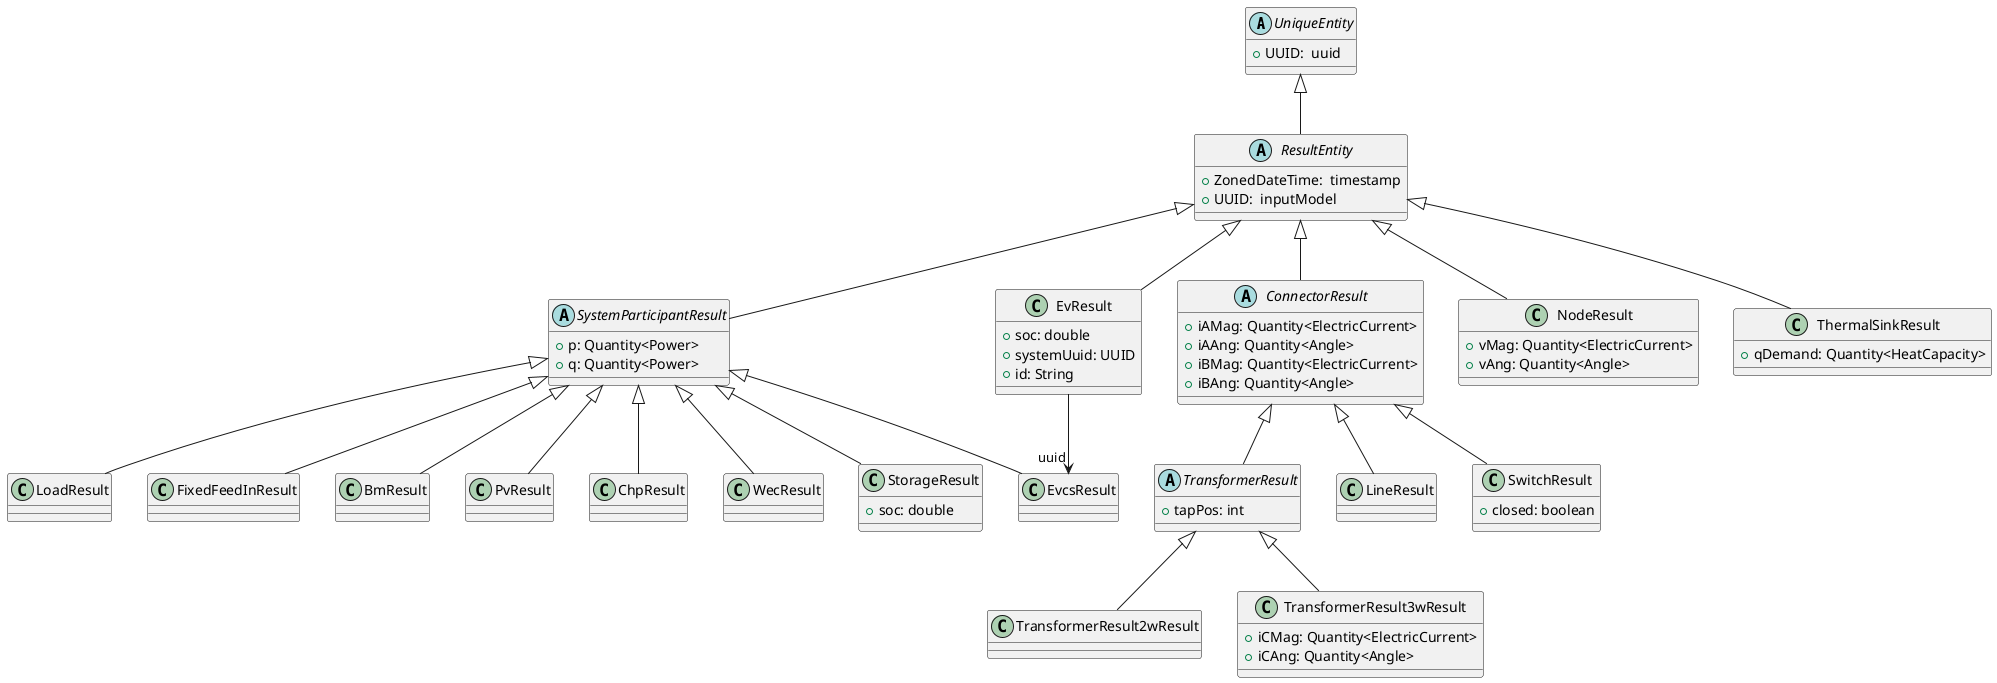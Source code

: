 @startuml

abstract Class UniqueEntity{
    + UUID:  uuid
}

abstract Class ResultEntity{
    + ZonedDateTime:  timestamp
    + UUID:  inputModel
}

abstract Class SystemParticipantResult{
    + p: Quantity<Power>
    + q: Quantity<Power>
}

abstract Class ConnectorResult{
    + iAMag: Quantity<ElectricCurrent>
    + iAAng: Quantity<Angle>
    + iBMag: Quantity<ElectricCurrent>
    + iBAng: Quantity<Angle>
}

abstract Class TransformerResult{
    + tapPos: int
}

Class NodeResult{
    + vMag: Quantity<ElectricCurrent>
    + vAng: Quantity<Angle>
}

Class LineResult{

}

Class TransformerResult2wResult{
}

Class TransformerResult3wResult{
    + iCMag: Quantity<ElectricCurrent>
    + iCAng: Quantity<Angle>
}

Class LoadResult

Class FixedFeedInResult


Class BmResult


Class PvResult


Class ChpResult


Class WecResult

Class ThermalSinkResult{
    + qDemand: Quantity<HeatCapacity>
}

Class EvcsResult


Class EvResult{
    + soc: double
    + systemUuid: UUID
    + id: String
}

Class StorageResult{
    + soc: double
}

Class SwitchResult{
    + closed: boolean
}

UniqueEntity <|-- ResultEntity
ResultEntity <|-- ConnectorResult
ResultEntity <|-- SystemParticipantResult
ResultEntity <|-- NodeResult
ResultEntity <|-- EvResult
ResultEntity <|-- ThermalSinkResult
SystemParticipantResult <|-- FixedFeedInResult
SystemParticipantResult <|-- BmResult
SystemParticipantResult <|-- PvResult
SystemParticipantResult <|-- ChpResult
SystemParticipantResult <|-- WecResult
SystemParticipantResult <|-- EvcsResult
SystemParticipantResult <|-- StorageResult
SystemParticipantResult <|-- LoadResult
ConnectorResult <|-- SwitchResult
EvResult --> "uuid" EvcsResult

ConnectorResult <|-- LineResult
ConnectorResult <|-- TransformerResult
TransformerResult <|-- TransformerResult2wResult
TransformerResult <|-- TransformerResult3wResult

@enduml